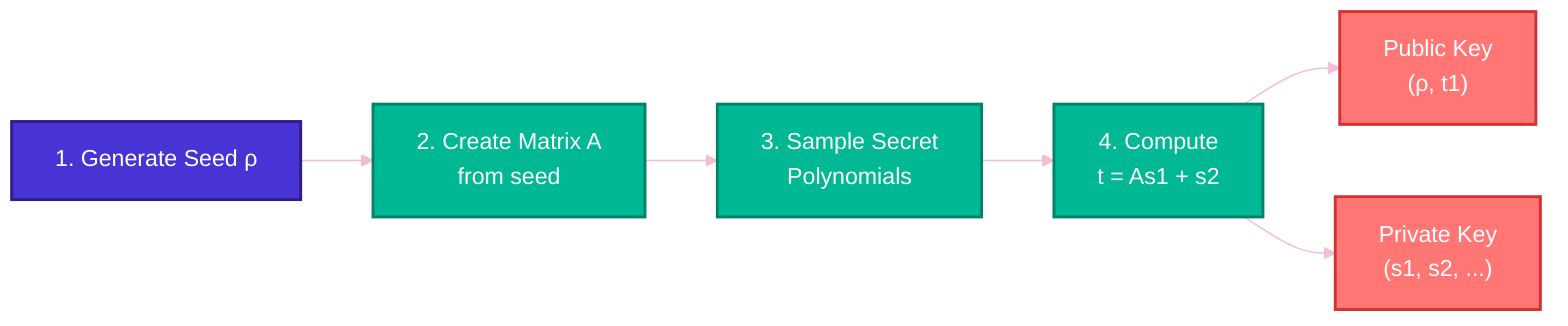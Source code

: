 ---
config:
  theme: base
  themeVariables:
    primaryColor: '#F2BDD6'
    primaryTextColor: '#000000'
    primaryBorderColor: '#F2BDD6'
    lineColor: '#F2BDD6'
    fontSize: '16px'
    secondaryTextColor: '#000000'

    mainBkg: '#F7DBE4'
    secondBkg: '#F7DBE4'
    # --------------- unused ---------------
    background: '#F7DBE4'
---

flowchart LR
    classDef input fill:#4834d4,stroke:#2d1d8f,color:white,stroke-width:2px
    classDef process fill:#00b894,stroke:#00826a,color:white,stroke-width:2px
    classDef output fill:#ff7675,stroke:#d63031,color:white,stroke-width:2px

    S1["1. Generate Seed ρ"] -->
    S2["2. Create Matrix A<br/>from seed"] -->
    S3["3. Sample Secret<br/>Polynomials"] -->
    S4["4. Compute<br/>t = As1 + s2"]

    S4 --> K1["Public Key<br/>(ρ, t1)"]
    S4 --> K2["Private Key<br/>(s1, s2, ...)"]

    class S1 input
    class S2,S3,S4 process
    class K1,K2 output
